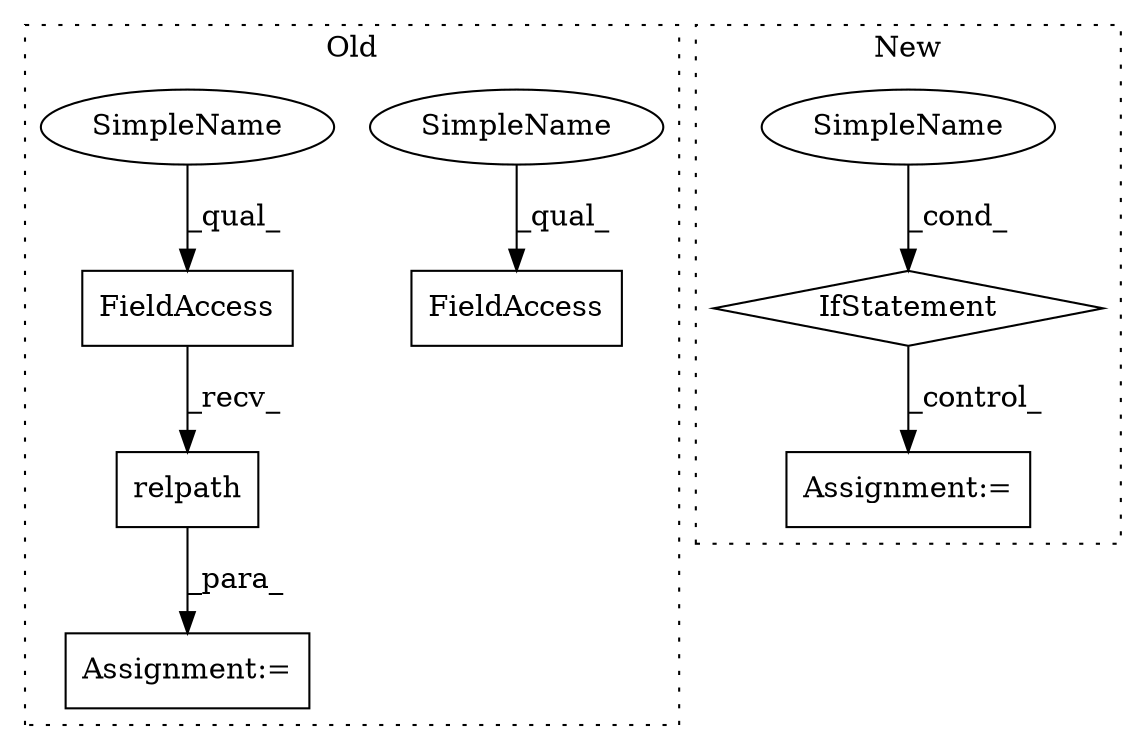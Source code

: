 digraph G {
subgraph cluster0 {
1 [label="relpath" a="32" s="1404,1443" l="8,1" shape="box"];
3 [label="FieldAccess" a="22" s="1396" l="7" shape="box"];
4 [label="FieldAccess" a="22" s="1214" l="7" shape="box"];
5 [label="Assignment:=" a="7" s="1395" l="1" shape="box"];
8 [label="SimpleName" a="42" s="1214" l="2" shape="ellipse"];
9 [label="SimpleName" a="42" s="1396" l="2" shape="ellipse"];
label = "Old";
style="dotted";
}
subgraph cluster1 {
2 [label="IfStatement" a="25" s="2292,2347" l="4,2" shape="diamond"];
6 [label="SimpleName" a="42" s="" l="" shape="ellipse"];
7 [label="Assignment:=" a="7" s="2366" l="1" shape="box"];
label = "New";
style="dotted";
}
1 -> 5 [label="_para_"];
2 -> 7 [label="_control_"];
3 -> 1 [label="_recv_"];
6 -> 2 [label="_cond_"];
8 -> 4 [label="_qual_"];
9 -> 3 [label="_qual_"];
}